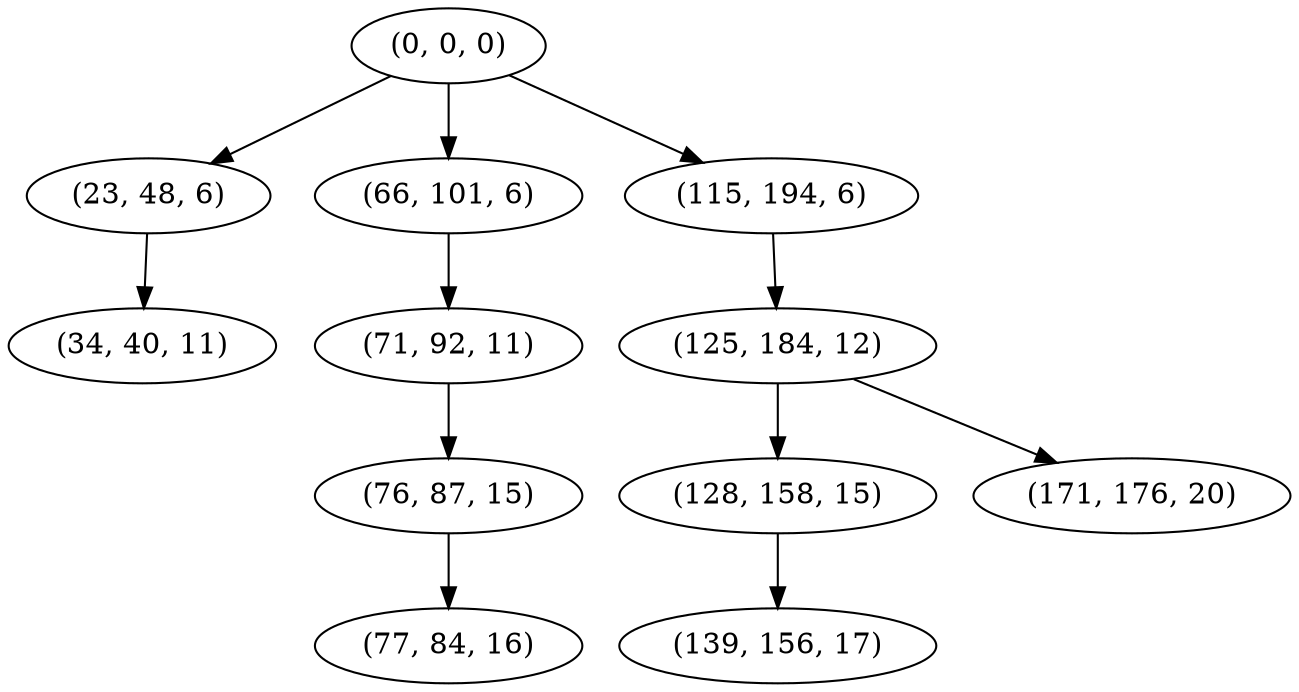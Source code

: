 digraph tree {
    "(0, 0, 0)";
    "(23, 48, 6)";
    "(34, 40, 11)";
    "(66, 101, 6)";
    "(71, 92, 11)";
    "(76, 87, 15)";
    "(77, 84, 16)";
    "(115, 194, 6)";
    "(125, 184, 12)";
    "(128, 158, 15)";
    "(139, 156, 17)";
    "(171, 176, 20)";
    "(0, 0, 0)" -> "(23, 48, 6)";
    "(0, 0, 0)" -> "(66, 101, 6)";
    "(0, 0, 0)" -> "(115, 194, 6)";
    "(23, 48, 6)" -> "(34, 40, 11)";
    "(66, 101, 6)" -> "(71, 92, 11)";
    "(71, 92, 11)" -> "(76, 87, 15)";
    "(76, 87, 15)" -> "(77, 84, 16)";
    "(115, 194, 6)" -> "(125, 184, 12)";
    "(125, 184, 12)" -> "(128, 158, 15)";
    "(125, 184, 12)" -> "(171, 176, 20)";
    "(128, 158, 15)" -> "(139, 156, 17)";
}
